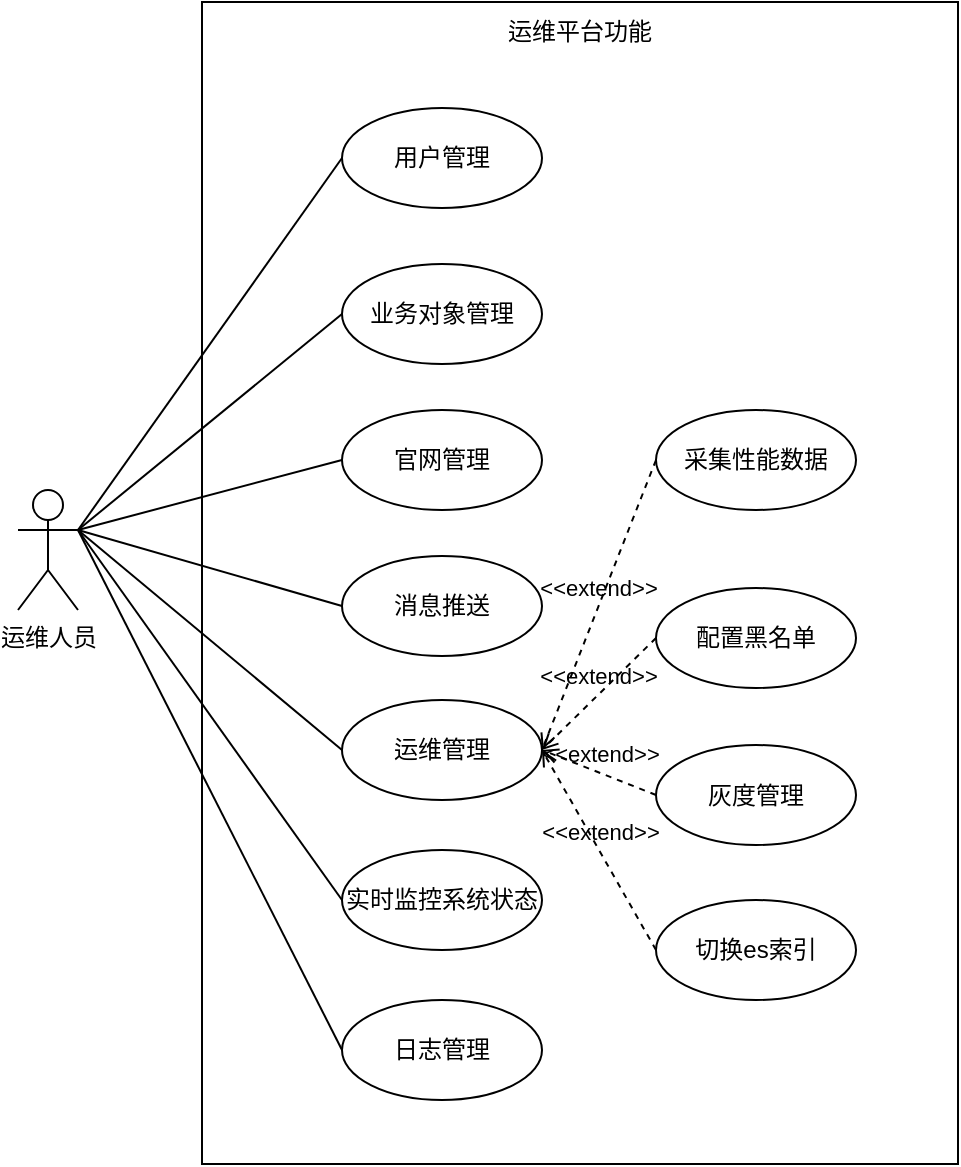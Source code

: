 <mxfile version="26.2.8">
  <diagram name="第 1 页" id="WJUtz7Rxz2oehlu2ZGch">
    <mxGraphModel dx="1236" dy="790" grid="0" gridSize="10" guides="1" tooltips="1" connect="1" arrows="1" fold="1" page="1" pageScale="1" pageWidth="827" pageHeight="1169" math="0" shadow="0">
      <root>
        <mxCell id="0" />
        <mxCell id="1" parent="0" />
        <mxCell id="g6ToRq7C6qLXgpcezVMa-1" value="运维人员" style="shape=umlActor;verticalLabelPosition=bottom;verticalAlign=top;html=1;" parent="1" vertex="1">
          <mxGeometry x="187" y="432" width="30" height="60" as="geometry" />
        </mxCell>
        <mxCell id="g6ToRq7C6qLXgpcezVMa-2" value="" style="rounded=0;whiteSpace=wrap;html=1;" parent="1" vertex="1">
          <mxGeometry x="279" y="188" width="378" height="581" as="geometry" />
        </mxCell>
        <mxCell id="g6ToRq7C6qLXgpcezVMa-3" value="运维平台功能" style="text;html=1;align=center;verticalAlign=middle;whiteSpace=wrap;rounded=0;" parent="1" vertex="1">
          <mxGeometry x="409" y="188" width="118" height="30" as="geometry" />
        </mxCell>
        <mxCell id="g6ToRq7C6qLXgpcezVMa-4" value="实时监控系统状态" style="ellipse;whiteSpace=wrap;html=1;" parent="1" vertex="1">
          <mxGeometry x="349" y="612" width="100" height="50" as="geometry" />
        </mxCell>
        <mxCell id="g6ToRq7C6qLXgpcezVMa-5" value="" style="endArrow=none;html=1;rounded=0;exitX=1;exitY=0.333;exitDx=0;exitDy=0;exitPerimeter=0;entryX=0;entryY=0.5;entryDx=0;entryDy=0;" parent="1" source="g6ToRq7C6qLXgpcezVMa-1" target="g6ToRq7C6qLXgpcezVMa-4" edge="1">
          <mxGeometry width="50" height="50" relative="1" as="geometry">
            <mxPoint x="141" y="508" as="sourcePoint" />
            <mxPoint x="223" y="493" as="targetPoint" />
          </mxGeometry>
        </mxCell>
        <mxCell id="g6ToRq7C6qLXgpcezVMa-6" value="用户管理" style="ellipse;whiteSpace=wrap;html=1;" parent="1" vertex="1">
          <mxGeometry x="349" y="241" width="100" height="50" as="geometry" />
        </mxCell>
        <mxCell id="g6ToRq7C6qLXgpcezVMa-7" value="" style="endArrow=none;html=1;rounded=0;entryX=0;entryY=0.5;entryDx=0;entryDy=0;exitX=1;exitY=0.333;exitDx=0;exitDy=0;exitPerimeter=0;" parent="1" source="g6ToRq7C6qLXgpcezVMa-1" target="g6ToRq7C6qLXgpcezVMa-6" edge="1">
          <mxGeometry width="50" height="50" relative="1" as="geometry">
            <mxPoint x="145" y="498" as="sourcePoint" />
            <mxPoint x="251" y="596" as="targetPoint" />
          </mxGeometry>
        </mxCell>
        <mxCell id="g6ToRq7C6qLXgpcezVMa-8" value="业务对象管理" style="ellipse;whiteSpace=wrap;html=1;" parent="1" vertex="1">
          <mxGeometry x="349" y="319" width="100" height="50" as="geometry" />
        </mxCell>
        <mxCell id="g6ToRq7C6qLXgpcezVMa-9" value="" style="endArrow=none;html=1;rounded=0;entryX=0;entryY=0.5;entryDx=0;entryDy=0;exitX=1;exitY=0.333;exitDx=0;exitDy=0;exitPerimeter=0;" parent="1" source="g6ToRq7C6qLXgpcezVMa-1" target="g6ToRq7C6qLXgpcezVMa-8" edge="1">
          <mxGeometry width="50" height="50" relative="1" as="geometry">
            <mxPoint x="156" y="350" as="sourcePoint" />
            <mxPoint x="359" y="276" as="targetPoint" />
          </mxGeometry>
        </mxCell>
        <mxCell id="g6ToRq7C6qLXgpcezVMa-12" value="官网管理" style="ellipse;whiteSpace=wrap;html=1;" parent="1" vertex="1">
          <mxGeometry x="349" y="392" width="100" height="50" as="geometry" />
        </mxCell>
        <mxCell id="g6ToRq7C6qLXgpcezVMa-14" value="消息推送" style="ellipse;whiteSpace=wrap;html=1;" parent="1" vertex="1">
          <mxGeometry x="349" y="465" width="100" height="50" as="geometry" />
        </mxCell>
        <mxCell id="g6ToRq7C6qLXgpcezVMa-15" value="运维管理" style="ellipse;whiteSpace=wrap;html=1;" parent="1" vertex="1">
          <mxGeometry x="349" y="537" width="100" height="50" as="geometry" />
        </mxCell>
        <mxCell id="g6ToRq7C6qLXgpcezVMa-16" value="灰度管理" style="ellipse;whiteSpace=wrap;html=1;" parent="1" vertex="1">
          <mxGeometry x="506" y="559.5" width="100" height="50" as="geometry" />
        </mxCell>
        <mxCell id="g6ToRq7C6qLXgpcezVMa-17" value="配置黑名单" style="ellipse;whiteSpace=wrap;html=1;" parent="1" vertex="1">
          <mxGeometry x="506" y="481" width="100" height="50" as="geometry" />
        </mxCell>
        <mxCell id="g6ToRq7C6qLXgpcezVMa-18" value="切换es索引" style="ellipse;whiteSpace=wrap;html=1;" parent="1" vertex="1">
          <mxGeometry x="506" y="637" width="100" height="50" as="geometry" />
        </mxCell>
        <mxCell id="g6ToRq7C6qLXgpcezVMa-19" value="采集性能数据" style="ellipse;whiteSpace=wrap;html=1;" parent="1" vertex="1">
          <mxGeometry x="506" y="392" width="100" height="50" as="geometry" />
        </mxCell>
        <mxCell id="g6ToRq7C6qLXgpcezVMa-20" value="日志管理" style="ellipse;whiteSpace=wrap;html=1;" parent="1" vertex="1">
          <mxGeometry x="349" y="687" width="100" height="50" as="geometry" />
        </mxCell>
        <mxCell id="g6ToRq7C6qLXgpcezVMa-21" value="" style="endArrow=none;html=1;rounded=0;entryX=0;entryY=0.5;entryDx=0;entryDy=0;exitX=1;exitY=0.333;exitDx=0;exitDy=0;exitPerimeter=0;" parent="1" source="g6ToRq7C6qLXgpcezVMa-1" target="g6ToRq7C6qLXgpcezVMa-12" edge="1">
          <mxGeometry width="50" height="50" relative="1" as="geometry">
            <mxPoint x="224" y="359" as="sourcePoint" />
            <mxPoint x="359" y="354" as="targetPoint" />
          </mxGeometry>
        </mxCell>
        <mxCell id="g6ToRq7C6qLXgpcezVMa-22" value="" style="endArrow=none;html=1;rounded=0;entryX=0;entryY=0.5;entryDx=0;entryDy=0;exitX=1;exitY=0.333;exitDx=0;exitDy=0;exitPerimeter=0;" parent="1" source="g6ToRq7C6qLXgpcezVMa-1" target="g6ToRq7C6qLXgpcezVMa-14" edge="1">
          <mxGeometry width="50" height="50" relative="1" as="geometry">
            <mxPoint x="224" y="359" as="sourcePoint" />
            <mxPoint x="359" y="427" as="targetPoint" />
          </mxGeometry>
        </mxCell>
        <mxCell id="g6ToRq7C6qLXgpcezVMa-23" value="" style="endArrow=none;html=1;rounded=0;entryX=0;entryY=0.5;entryDx=0;entryDy=0;exitX=1;exitY=0.333;exitDx=0;exitDy=0;exitPerimeter=0;" parent="1" source="g6ToRq7C6qLXgpcezVMa-1" target="g6ToRq7C6qLXgpcezVMa-15" edge="1">
          <mxGeometry width="50" height="50" relative="1" as="geometry">
            <mxPoint x="224" y="359" as="sourcePoint" />
            <mxPoint x="359" y="500" as="targetPoint" />
          </mxGeometry>
        </mxCell>
        <mxCell id="g6ToRq7C6qLXgpcezVMa-24" value="" style="endArrow=none;html=1;rounded=0;entryX=0;entryY=0.5;entryDx=0;entryDy=0;exitX=1;exitY=0.333;exitDx=0;exitDy=0;exitPerimeter=0;" parent="1" source="g6ToRq7C6qLXgpcezVMa-1" target="g6ToRq7C6qLXgpcezVMa-20" edge="1">
          <mxGeometry width="50" height="50" relative="1" as="geometry">
            <mxPoint x="224" y="359" as="sourcePoint" />
            <mxPoint x="359" y="572" as="targetPoint" />
          </mxGeometry>
        </mxCell>
        <mxCell id="g6ToRq7C6qLXgpcezVMa-25" value="&amp;lt;&amp;lt;extend&amp;gt;&amp;gt;" style="html=1;verticalAlign=bottom;labelBackgroundColor=none;endArrow=open;endFill=0;dashed=1;rounded=0;entryX=1;entryY=0.5;entryDx=0;entryDy=0;exitX=0;exitY=0.5;exitDx=0;exitDy=0;" parent="1" source="g6ToRq7C6qLXgpcezVMa-19" target="g6ToRq7C6qLXgpcezVMa-15" edge="1">
          <mxGeometry width="160" relative="1" as="geometry">
            <mxPoint x="322" y="519" as="sourcePoint" />
            <mxPoint x="482" y="519" as="targetPoint" />
          </mxGeometry>
        </mxCell>
        <mxCell id="g6ToRq7C6qLXgpcezVMa-26" value="&amp;lt;&amp;lt;extend&amp;gt;&amp;gt;" style="html=1;verticalAlign=bottom;labelBackgroundColor=none;endArrow=open;endFill=0;dashed=1;rounded=0;entryX=1;entryY=0.5;entryDx=0;entryDy=0;exitX=0;exitY=0.5;exitDx=0;exitDy=0;" parent="1" source="g6ToRq7C6qLXgpcezVMa-17" target="g6ToRq7C6qLXgpcezVMa-15" edge="1">
          <mxGeometry width="160" relative="1" as="geometry">
            <mxPoint x="490" y="427" as="sourcePoint" />
            <mxPoint x="459" y="572" as="targetPoint" />
          </mxGeometry>
        </mxCell>
        <mxCell id="g6ToRq7C6qLXgpcezVMa-27" value="&amp;lt;&amp;lt;extend&amp;gt;&amp;gt;" style="html=1;verticalAlign=bottom;labelBackgroundColor=none;endArrow=open;endFill=0;dashed=1;rounded=0;entryX=1;entryY=0.5;entryDx=0;entryDy=0;exitX=0;exitY=0.5;exitDx=0;exitDy=0;" parent="1" source="g6ToRq7C6qLXgpcezVMa-16" target="g6ToRq7C6qLXgpcezVMa-15" edge="1">
          <mxGeometry width="160" relative="1" as="geometry">
            <mxPoint x="516" y="516" as="sourcePoint" />
            <mxPoint x="459" y="572" as="targetPoint" />
          </mxGeometry>
        </mxCell>
        <mxCell id="g6ToRq7C6qLXgpcezVMa-28" value="&amp;lt;&amp;lt;extend&amp;gt;&amp;gt;" style="html=1;verticalAlign=bottom;labelBackgroundColor=none;endArrow=open;endFill=0;dashed=1;rounded=0;entryX=1;entryY=0.5;entryDx=0;entryDy=0;exitX=0;exitY=0.5;exitDx=0;exitDy=0;" parent="1" source="g6ToRq7C6qLXgpcezVMa-18" target="g6ToRq7C6qLXgpcezVMa-15" edge="1">
          <mxGeometry width="160" relative="1" as="geometry">
            <mxPoint x="516" y="595" as="sourcePoint" />
            <mxPoint x="459" y="572" as="targetPoint" />
          </mxGeometry>
        </mxCell>
      </root>
    </mxGraphModel>
  </diagram>
</mxfile>
